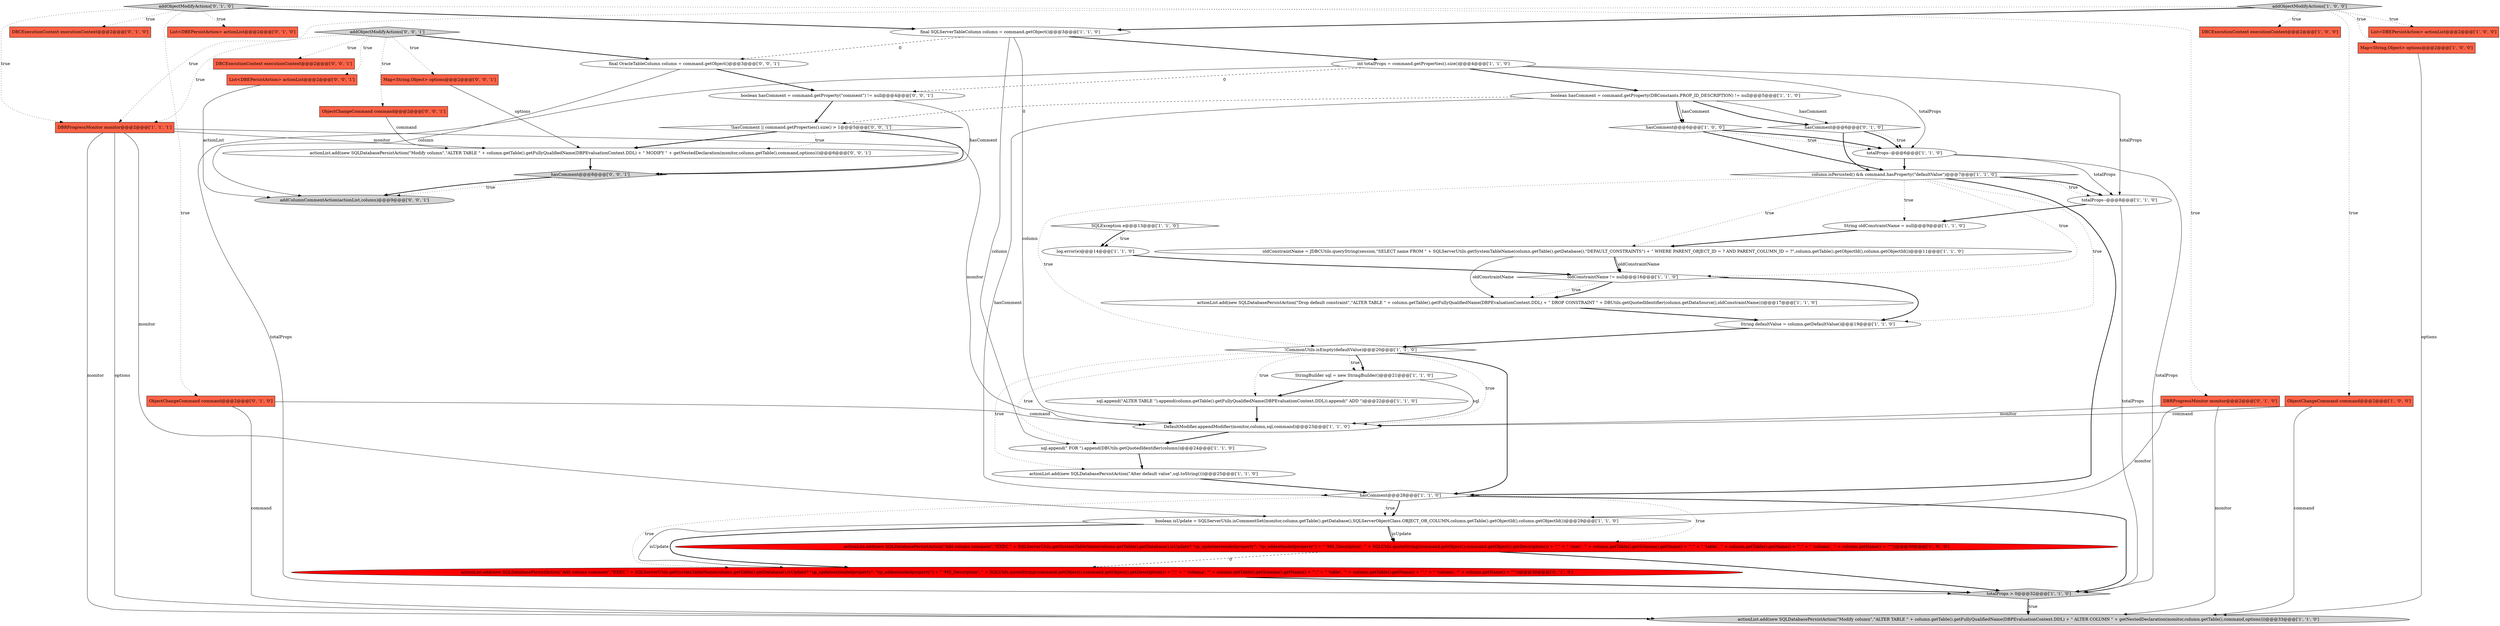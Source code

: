 digraph {
45 [style = filled, label = "hasComment@@@8@@@['0', '0', '1']", fillcolor = lightgray, shape = diamond image = "AAA0AAABBB3BBB"];
21 [style = filled, label = "totalProps > 0@@@32@@@['1', '1', '0']", fillcolor = lightgray, shape = diamond image = "AAA0AAABBB1BBB"];
15 [style = filled, label = "SQLException e@@@13@@@['1', '1', '0']", fillcolor = white, shape = diamond image = "AAA0AAABBB1BBB"];
29 [style = filled, label = "column.isPersisted() && command.hasProperty(\"defaultValue\")@@@7@@@['1', '1', '0']", fillcolor = white, shape = diamond image = "AAA0AAABBB1BBB"];
23 [style = filled, label = "DBRProgressMonitor monitor@@@2@@@['1', '1', '1']", fillcolor = tomato, shape = box image = "AAA0AAABBB1BBB"];
43 [style = filled, label = "List<DBEPersistAction> actionList@@@2@@@['0', '0', '1']", fillcolor = tomato, shape = box image = "AAA0AAABBB3BBB"];
44 [style = filled, label = "final OracleTableColumn column = command.getObject()@@@3@@@['0', '0', '1']", fillcolor = white, shape = ellipse image = "AAA0AAABBB3BBB"];
31 [style = filled, label = "addObjectModifyActions['0', '1', '0']", fillcolor = lightgray, shape = diamond image = "AAA0AAABBB2BBB"];
3 [style = filled, label = "DBCExecutionContext executionContext@@@2@@@['1', '0', '0']", fillcolor = tomato, shape = box image = "AAA0AAABBB1BBB"];
17 [style = filled, label = "sql.append(\" FOR \").append(DBUtils.getQuotedIdentifier(column))@@@24@@@['1', '1', '0']", fillcolor = white, shape = ellipse image = "AAA0AAABBB1BBB"];
39 [style = filled, label = "DBCExecutionContext executionContext@@@2@@@['0', '0', '1']", fillcolor = tomato, shape = box image = "AAA0AAABBB3BBB"];
25 [style = filled, label = "boolean isUpdate = SQLServerUtils.isCommentSet(monitor,column.getTable().getDatabase(),SQLServerObjectClass.OBJECT_OR_COLUMN,column.getTable().getObjectId(),column.getObjectId())@@@29@@@['1', '1', '0']", fillcolor = white, shape = ellipse image = "AAA0AAABBB1BBB"];
0 [style = filled, label = "ObjectChangeCommand command@@@2@@@['1', '0', '0']", fillcolor = tomato, shape = box image = "AAA0AAABBB1BBB"];
5 [style = filled, label = "Map<String,Object> options@@@2@@@['1', '0', '0']", fillcolor = tomato, shape = box image = "AAA0AAABBB1BBB"];
36 [style = filled, label = "DBRProgressMonitor monitor@@@2@@@['0', '1', '0']", fillcolor = tomato, shape = box image = "AAA0AAABBB2BBB"];
7 [style = filled, label = "!CommonUtils.isEmpty(defaultValue)@@@20@@@['1', '1', '0']", fillcolor = white, shape = diamond image = "AAA0AAABBB1BBB"];
14 [style = filled, label = "hasComment@@@6@@@['1', '0', '0']", fillcolor = white, shape = diamond image = "AAA0AAABBB1BBB"];
24 [style = filled, label = "DefaultModifier.appendModifier(monitor,column,sql,command)@@@23@@@['1', '1', '0']", fillcolor = white, shape = ellipse image = "AAA0AAABBB1BBB"];
32 [style = filled, label = "hasComment@@@6@@@['0', '1', '0']", fillcolor = white, shape = diamond image = "AAA0AAABBB2BBB"];
38 [style = filled, label = "!hasComment || command.getProperties().size() > 1@@@5@@@['0', '0', '1']", fillcolor = white, shape = diamond image = "AAA0AAABBB3BBB"];
33 [style = filled, label = "ObjectChangeCommand command@@@2@@@['0', '1', '0']", fillcolor = tomato, shape = box image = "AAA0AAABBB2BBB"];
48 [style = filled, label = "actionList.add(new SQLDatabasePersistAction(\"Modify column\",\"ALTER TABLE \" + column.getTable().getFullyQualifiedName(DBPEvaluationContext.DDL) + \" MODIFY \" + getNestedDeclaration(monitor,column.getTable(),command,options)))@@@6@@@['0', '0', '1']", fillcolor = white, shape = ellipse image = "AAA0AAABBB3BBB"];
37 [style = filled, label = "DBCExecutionContext executionContext@@@2@@@['0', '1', '0']", fillcolor = tomato, shape = box image = "AAA0AAABBB2BBB"];
27 [style = filled, label = "totalProps--@@@6@@@['1', '1', '0']", fillcolor = white, shape = ellipse image = "AAA0AAABBB1BBB"];
9 [style = filled, label = "oldConstraintName = JDBCUtils.queryString(session,\"SELECT name FROM \" + SQLServerUtils.getSystemTableName(column.getTable().getDatabase(),\"DEFAULT_CONSTRAINTS\") + \" WHERE PARENT_OBJECT_ID = ? AND PARENT_COLUMN_ID = ?\",column.getTable().getObjectId(),column.getObjectId())@@@11@@@['1', '1', '0']", fillcolor = white, shape = ellipse image = "AAA0AAABBB1BBB"];
18 [style = filled, label = "hasComment@@@28@@@['1', '1', '0']", fillcolor = white, shape = diamond image = "AAA0AAABBB1BBB"];
4 [style = filled, label = "boolean hasComment = command.getProperty(DBConstants.PROP_ID_DESCRIPTION) != null@@@5@@@['1', '1', '0']", fillcolor = white, shape = ellipse image = "AAA0AAABBB1BBB"];
16 [style = filled, label = "sql.append(\"ALTER TABLE \").append(column.getTable().getFullyQualifiedName(DBPEvaluationContext.DDL)).append(\" ADD \")@@@22@@@['1', '1', '0']", fillcolor = white, shape = ellipse image = "AAA0AAABBB1BBB"];
26 [style = filled, label = "totalProps--@@@8@@@['1', '1', '0']", fillcolor = white, shape = ellipse image = "AAA0AAABBB1BBB"];
42 [style = filled, label = "addObjectModifyActions['0', '0', '1']", fillcolor = lightgray, shape = diamond image = "AAA0AAABBB3BBB"];
20 [style = filled, label = "List<DBEPersistAction> actionList@@@2@@@['1', '0', '0']", fillcolor = tomato, shape = box image = "AAA0AAABBB1BBB"];
30 [style = filled, label = "int totalProps = command.getProperties().size()@@@4@@@['1', '1', '0']", fillcolor = white, shape = ellipse image = "AAA0AAABBB1BBB"];
46 [style = filled, label = "boolean hasComment = command.getProperty(\"comment\") != null@@@4@@@['0', '0', '1']", fillcolor = white, shape = ellipse image = "AAA0AAABBB3BBB"];
40 [style = filled, label = "ObjectChangeCommand command@@@2@@@['0', '0', '1']", fillcolor = tomato, shape = box image = "AAA0AAABBB3BBB"];
6 [style = filled, label = "StringBuilder sql = new StringBuilder()@@@21@@@['1', '1', '0']", fillcolor = white, shape = ellipse image = "AAA0AAABBB1BBB"];
28 [style = filled, label = "actionList.add(new SQLDatabasePersistAction(\"Alter default value\",sql.toString()))@@@25@@@['1', '1', '0']", fillcolor = white, shape = ellipse image = "AAA0AAABBB1BBB"];
10 [style = filled, label = "oldConstraintName != null@@@16@@@['1', '1', '0']", fillcolor = white, shape = diamond image = "AAA0AAABBB1BBB"];
19 [style = filled, label = "addObjectModifyActions['1', '0', '0']", fillcolor = lightgray, shape = diamond image = "AAA0AAABBB1BBB"];
34 [style = filled, label = "actionList.add(new SQLDatabasePersistAction(\"Add column comment\",\"EXEC \" + SQLServerUtils.getSystemTableName(column.getTable().getDatabase(),isUpdate? \"sp_updateextendedproperty\": \"sp_addextendedproperty\") + \" 'MS_Description', \" + SQLUtils.quoteString(command.getObject(),command.getObject().getDescription()) + \",\" + \" 'schema', '\" + column.getTable().getSchema().getName() + \"',\" + \" 'table', '\" + column.getTable().getName() + \"',\" + \" 'column', '\" + column.getName() + \"'\"))@@@30@@@['0', '1', '0']", fillcolor = red, shape = ellipse image = "AAA1AAABBB2BBB"];
1 [style = filled, label = "actionList.add(new SQLDatabasePersistAction(\"Drop default constraint\",\"ALTER TABLE \" + column.getTable().getFullyQualifiedName(DBPEvaluationContext.DDL) + \" DROP CONSTRAINT \" + DBUtils.getQuotedIdentifier(column.getDataSource(),oldConstraintName)))@@@17@@@['1', '1', '0']", fillcolor = white, shape = ellipse image = "AAA0AAABBB1BBB"];
12 [style = filled, label = "String oldConstraintName = null@@@9@@@['1', '1', '0']", fillcolor = white, shape = ellipse image = "AAA0AAABBB1BBB"];
41 [style = filled, label = "Map<String,Object> options@@@2@@@['0', '0', '1']", fillcolor = tomato, shape = box image = "AAA0AAABBB3BBB"];
2 [style = filled, label = "actionList.add(new SQLDatabasePersistAction(\"Add column comment\",\"EXEC \" + SQLServerUtils.getSystemTableName(column.getTable().getDatabase(),isUpdate? \"sp_updateextendedproperty\": \"sp_addextendedproperty\") + \" 'MS_Description', \" + SQLUtils.quoteString(command.getObject(),command.getObject().getDescription()) + \",\" + \" 'user', '\" + column.getTable().getSchema().getName() + \"',\" + \" 'table', '\" + column.getTable().getName() + \"',\" + \" 'column', '\" + column.getName() + \"'\"))@@@30@@@['1', '0', '0']", fillcolor = red, shape = ellipse image = "AAA1AAABBB1BBB"];
13 [style = filled, label = "actionList.add(new SQLDatabasePersistAction(\"Modify column\",\"ALTER TABLE \" + column.getTable().getFullyQualifiedName(DBPEvaluationContext.DDL) + \" ALTER COLUMN \" + getNestedDeclaration(monitor,column.getTable(),command,options)))@@@33@@@['1', '1', '0']", fillcolor = lightgray, shape = ellipse image = "AAA0AAABBB1BBB"];
8 [style = filled, label = "final SQLServerTableColumn column = command.getObject()@@@3@@@['1', '1', '0']", fillcolor = white, shape = ellipse image = "AAA0AAABBB1BBB"];
11 [style = filled, label = "String defaultValue = column.getDefaultValue()@@@19@@@['1', '1', '0']", fillcolor = white, shape = ellipse image = "AAA0AAABBB1BBB"];
22 [style = filled, label = "log.error(e)@@@14@@@['1', '1', '0']", fillcolor = white, shape = ellipse image = "AAA0AAABBB1BBB"];
47 [style = filled, label = "addColumnCommentAction(actionList,column)@@@9@@@['0', '0', '1']", fillcolor = lightgray, shape = ellipse image = "AAA0AAABBB3BBB"];
35 [style = filled, label = "List<DBEPersistAction> actionList@@@2@@@['0', '1', '0']", fillcolor = tomato, shape = box image = "AAA0AAABBB2BBB"];
4->14 [style = solid, label="hasComment"];
8->30 [style = bold, label=""];
27->26 [style = solid, label="totalProps"];
29->9 [style = dotted, label="true"];
25->34 [style = bold, label=""];
36->24 [style = solid, label="monitor"];
23->48 [style = solid, label="monitor"];
9->10 [style = bold, label=""];
12->9 [style = bold, label=""];
29->26 [style = dotted, label="true"];
18->34 [style = dotted, label="true"];
9->1 [style = solid, label="oldConstraintName"];
29->18 [style = bold, label=""];
44->46 [style = bold, label=""];
26->12 [style = bold, label=""];
42->44 [style = bold, label=""];
38->48 [style = dotted, label="true"];
33->24 [style = solid, label="command"];
24->17 [style = bold, label=""];
7->16 [style = dotted, label="true"];
23->13 [style = solid, label="monitor"];
40->48 [style = solid, label="command"];
42->23 [style = dotted, label="true"];
9->10 [style = solid, label="oldConstraintName"];
10->1 [style = dotted, label="true"];
21->13 [style = bold, label=""];
10->11 [style = bold, label=""];
7->6 [style = dotted, label="true"];
26->21 [style = solid, label="totalProps"];
46->38 [style = bold, label=""];
28->18 [style = bold, label=""];
44->47 [style = solid, label="column"];
30->46 [style = dashed, label="0"];
38->45 [style = bold, label=""];
14->27 [style = dotted, label="true"];
31->33 [style = dotted, label="true"];
25->2 [style = bold, label=""];
1->11 [style = bold, label=""];
29->26 [style = bold, label=""];
5->13 [style = solid, label="options"];
2->21 [style = bold, label=""];
19->3 [style = dotted, label="true"];
19->0 [style = dotted, label="true"];
31->23 [style = dotted, label="true"];
42->43 [style = dotted, label="true"];
7->6 [style = bold, label=""];
18->25 [style = bold, label=""];
21->13 [style = dotted, label="true"];
27->29 [style = bold, label=""];
30->27 [style = solid, label="totalProps"];
10->1 [style = bold, label=""];
7->17 [style = dotted, label="true"];
8->24 [style = solid, label="column"];
36->25 [style = solid, label="monitor"];
23->13 [style = solid, label="options"];
30->21 [style = solid, label="totalProps"];
42->39 [style = dotted, label="true"];
29->10 [style = dotted, label="true"];
4->32 [style = solid, label="hasComment"];
4->14 [style = bold, label=""];
6->24 [style = solid, label="sql"];
41->48 [style = solid, label="options"];
31->35 [style = dotted, label="true"];
4->38 [style = dashed, label="0"];
0->13 [style = solid, label="command"];
16->24 [style = bold, label=""];
29->7 [style = dotted, label="true"];
32->27 [style = bold, label=""];
23->25 [style = solid, label="monitor"];
38->48 [style = bold, label=""];
42->40 [style = dotted, label="true"];
15->22 [style = bold, label=""];
42->41 [style = dotted, label="true"];
22->10 [style = bold, label=""];
36->13 [style = solid, label="monitor"];
14->29 [style = bold, label=""];
7->18 [style = bold, label=""];
19->5 [style = dotted, label="true"];
14->27 [style = bold, label=""];
18->21 [style = bold, label=""];
8->44 [style = dashed, label="0"];
31->8 [style = bold, label=""];
25->2 [style = solid, label="isUpdate"];
7->28 [style = dotted, label="true"];
34->21 [style = bold, label=""];
45->47 [style = dotted, label="true"];
18->2 [style = dotted, label="true"];
29->11 [style = dotted, label="true"];
31->37 [style = dotted, label="true"];
27->21 [style = solid, label="totalProps"];
18->25 [style = dotted, label="true"];
19->20 [style = dotted, label="true"];
30->26 [style = solid, label="totalProps"];
19->23 [style = dotted, label="true"];
15->22 [style = dotted, label="true"];
29->12 [style = dotted, label="true"];
7->24 [style = dotted, label="true"];
19->8 [style = bold, label=""];
32->29 [style = bold, label=""];
17->28 [style = bold, label=""];
48->45 [style = bold, label=""];
32->27 [style = dotted, label="true"];
46->45 [style = solid, label="hasComment"];
33->13 [style = solid, label="command"];
0->24 [style = solid, label="command"];
30->4 [style = bold, label=""];
6->16 [style = bold, label=""];
11->7 [style = bold, label=""];
2->34 [style = dashed, label="0"];
45->47 [style = bold, label=""];
8->17 [style = solid, label="column"];
43->47 [style = solid, label="actionList"];
4->18 [style = solid, label="hasComment"];
25->34 [style = solid, label="isUpdate"];
31->36 [style = dotted, label="true"];
4->32 [style = bold, label=""];
23->24 [style = solid, label="monitor"];
}
